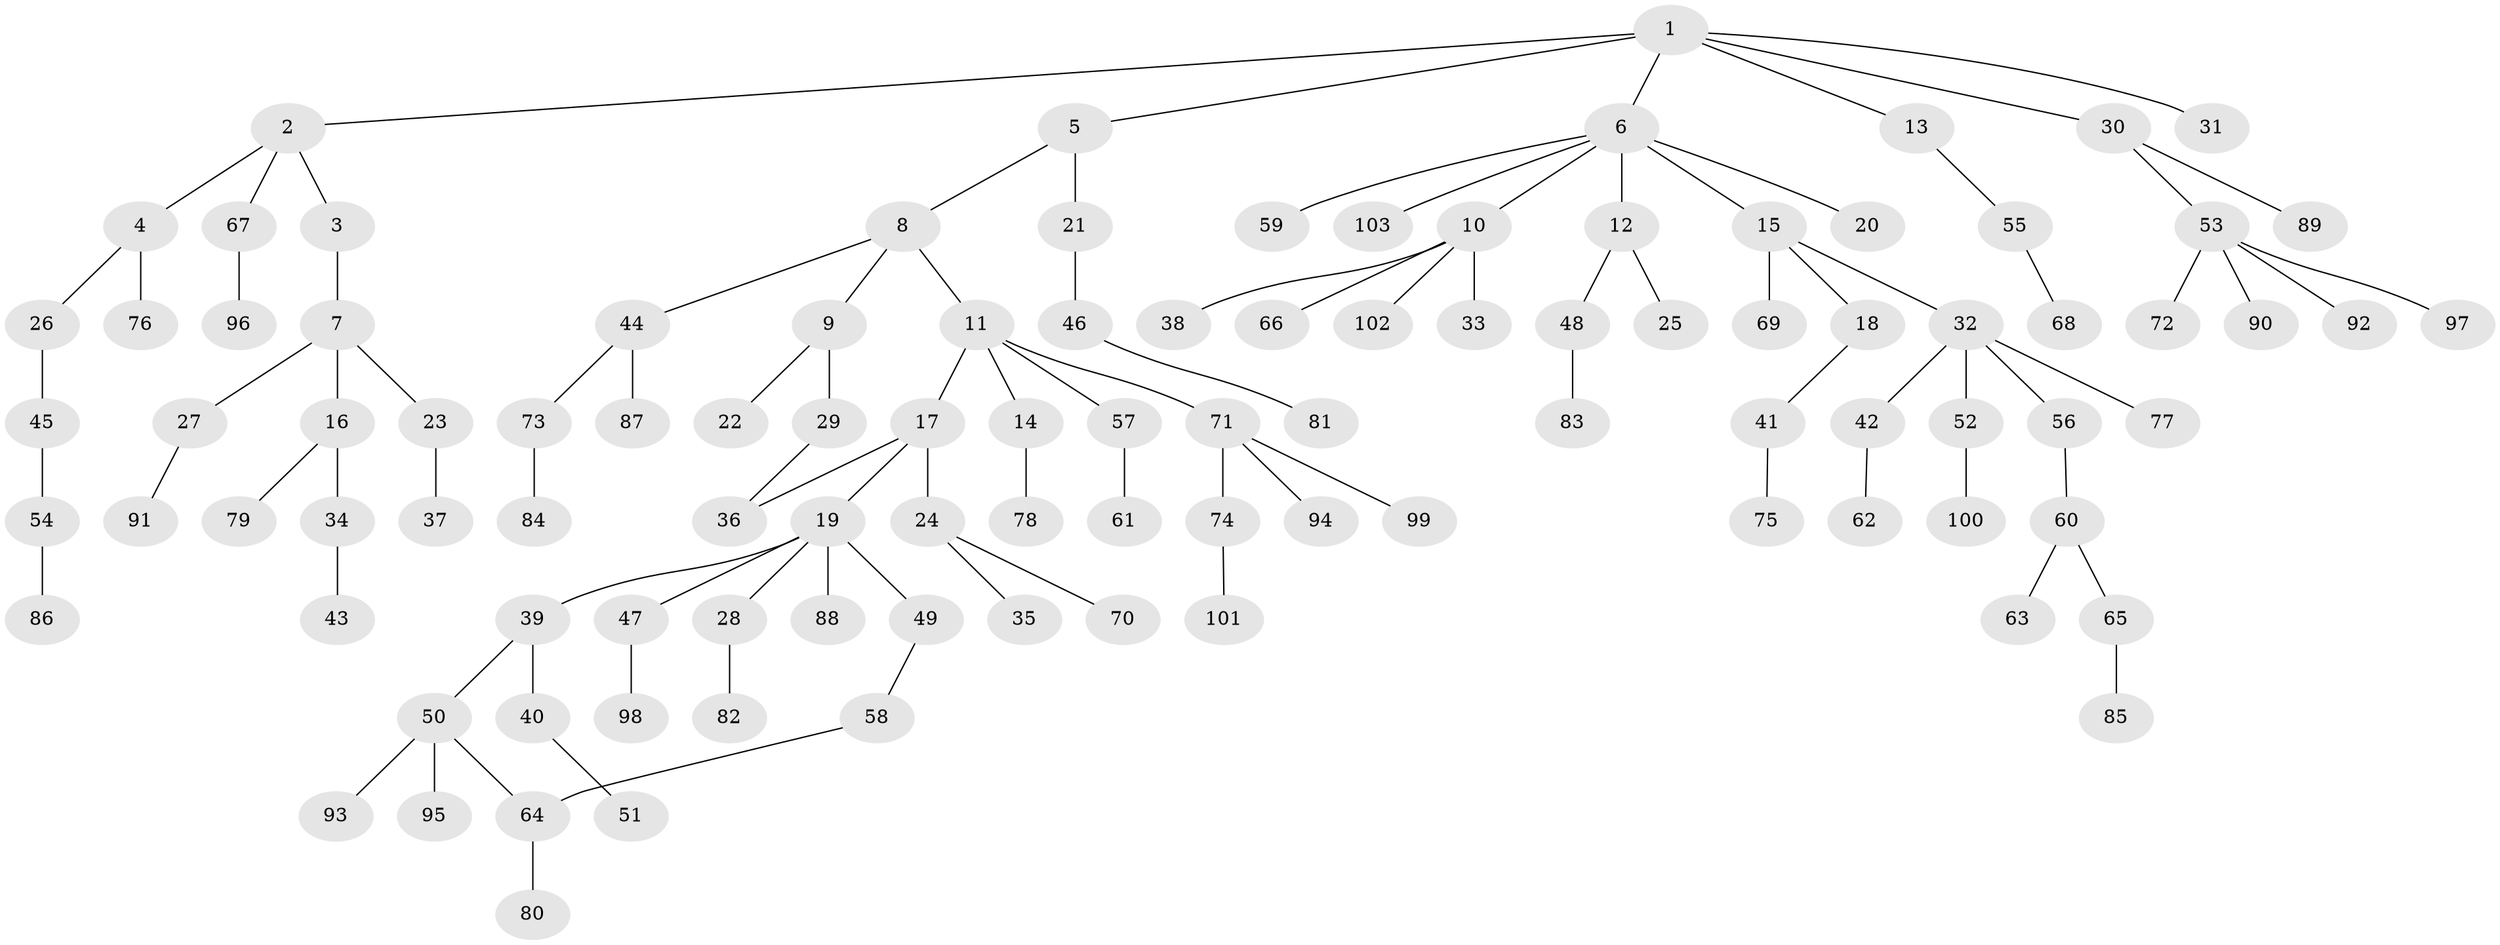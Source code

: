 // coarse degree distribution, {4: 0.09836065573770492, 7: 0.01639344262295082, 3: 0.06557377049180328, 2: 0.22950819672131148, 6: 0.01639344262295082, 5: 0.04918032786885246, 1: 0.5245901639344263}
// Generated by graph-tools (version 1.1) at 2025/36/03/04/25 23:36:02]
// undirected, 103 vertices, 104 edges
graph export_dot {
  node [color=gray90,style=filled];
  1;
  2;
  3;
  4;
  5;
  6;
  7;
  8;
  9;
  10;
  11;
  12;
  13;
  14;
  15;
  16;
  17;
  18;
  19;
  20;
  21;
  22;
  23;
  24;
  25;
  26;
  27;
  28;
  29;
  30;
  31;
  32;
  33;
  34;
  35;
  36;
  37;
  38;
  39;
  40;
  41;
  42;
  43;
  44;
  45;
  46;
  47;
  48;
  49;
  50;
  51;
  52;
  53;
  54;
  55;
  56;
  57;
  58;
  59;
  60;
  61;
  62;
  63;
  64;
  65;
  66;
  67;
  68;
  69;
  70;
  71;
  72;
  73;
  74;
  75;
  76;
  77;
  78;
  79;
  80;
  81;
  82;
  83;
  84;
  85;
  86;
  87;
  88;
  89;
  90;
  91;
  92;
  93;
  94;
  95;
  96;
  97;
  98;
  99;
  100;
  101;
  102;
  103;
  1 -- 2;
  1 -- 5;
  1 -- 6;
  1 -- 13;
  1 -- 30;
  1 -- 31;
  2 -- 3;
  2 -- 4;
  2 -- 67;
  3 -- 7;
  4 -- 26;
  4 -- 76;
  5 -- 8;
  5 -- 21;
  6 -- 10;
  6 -- 12;
  6 -- 15;
  6 -- 20;
  6 -- 59;
  6 -- 103;
  7 -- 16;
  7 -- 23;
  7 -- 27;
  8 -- 9;
  8 -- 11;
  8 -- 44;
  9 -- 22;
  9 -- 29;
  10 -- 33;
  10 -- 38;
  10 -- 66;
  10 -- 102;
  11 -- 14;
  11 -- 17;
  11 -- 57;
  11 -- 71;
  12 -- 25;
  12 -- 48;
  13 -- 55;
  14 -- 78;
  15 -- 18;
  15 -- 32;
  15 -- 69;
  16 -- 34;
  16 -- 79;
  17 -- 19;
  17 -- 24;
  17 -- 36;
  18 -- 41;
  19 -- 28;
  19 -- 39;
  19 -- 47;
  19 -- 49;
  19 -- 88;
  21 -- 46;
  23 -- 37;
  24 -- 35;
  24 -- 70;
  26 -- 45;
  27 -- 91;
  28 -- 82;
  29 -- 36;
  30 -- 53;
  30 -- 89;
  32 -- 42;
  32 -- 52;
  32 -- 56;
  32 -- 77;
  34 -- 43;
  39 -- 40;
  39 -- 50;
  40 -- 51;
  41 -- 75;
  42 -- 62;
  44 -- 73;
  44 -- 87;
  45 -- 54;
  46 -- 81;
  47 -- 98;
  48 -- 83;
  49 -- 58;
  50 -- 64;
  50 -- 93;
  50 -- 95;
  52 -- 100;
  53 -- 72;
  53 -- 90;
  53 -- 92;
  53 -- 97;
  54 -- 86;
  55 -- 68;
  56 -- 60;
  57 -- 61;
  58 -- 64;
  60 -- 63;
  60 -- 65;
  64 -- 80;
  65 -- 85;
  67 -- 96;
  71 -- 74;
  71 -- 94;
  71 -- 99;
  73 -- 84;
  74 -- 101;
}
